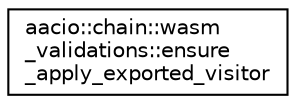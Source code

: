 digraph "Graphical Class Hierarchy"
{
  edge [fontname="Helvetica",fontsize="10",labelfontname="Helvetica",labelfontsize="10"];
  node [fontname="Helvetica",fontsize="10",shape=record];
  rankdir="LR";
  Node0 [label="aacio::chain::wasm\l_validations::ensure\l_apply_exported_visitor",height=0.2,width=0.4,color="black", fillcolor="white", style="filled",URL="$structaacio_1_1chain_1_1wasm__validations_1_1ensure__apply__exported__visitor.html"];
}
